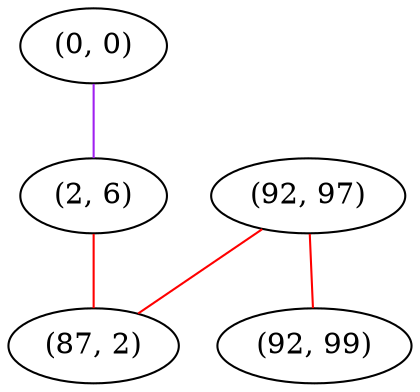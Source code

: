 graph "" {
"(0, 0)";
"(2, 6)";
"(92, 97)";
"(92, 99)";
"(87, 2)";
"(0, 0)" -- "(2, 6)"  [color=purple, key=0, weight=4];
"(2, 6)" -- "(87, 2)"  [color=red, key=0, weight=1];
"(92, 97)" -- "(92, 99)"  [color=red, key=0, weight=1];
"(92, 97)" -- "(87, 2)"  [color=red, key=0, weight=1];
}
